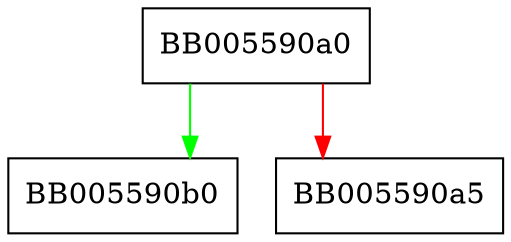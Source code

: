 digraph OSSL_CMP_CTX_set_transfer_cb_arg {
  node [shape="box"];
  graph [splines=ortho];
  BB005590a0 -> BB005590b0 [color="green"];
  BB005590a0 -> BB005590a5 [color="red"];
}